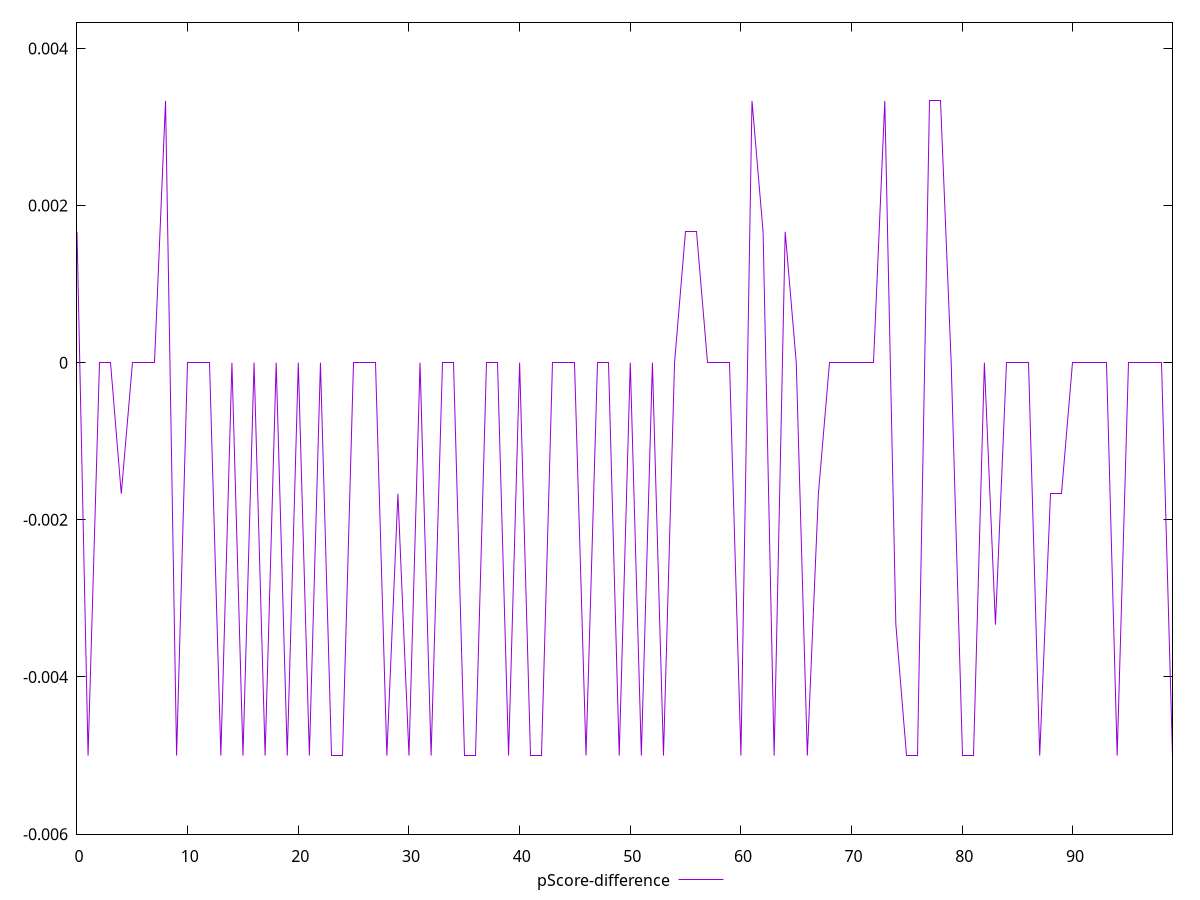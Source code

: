 reset

$pScoreDifference <<EOF
0 0.0016666666666667052
1 -0.0050000000000000044
2 0
3 0
4 -0.0016666666666665941
5 0
6 0
7 0
8 0.0033333333333332993
9 -0.0050000000000000044
10 0
11 0
12 0
13 -0.0050000000000000044
14 0
15 -0.0050000000000000044
16 0
17 -0.0050000000000000044
18 0
19 -0.0050000000000000044
20 0
21 -0.0050000000000000044
22 0
23 -0.0050000000000000044
24 -0.0050000000000000044
25 0
26 0
27 0
28 -0.0050000000000000044
29 -0.0016666666666665941
30 -0.0050000000000000044
31 0
32 -0.0050000000000000044
33 0
34 0
35 -0.0050000000000000044
36 -0.0050000000000000044
37 0
38 0
39 -0.0050000000000000044
40 0
41 -0.0050000000000000044
42 -0.0050000000000000044
43 0
44 0
45 0
46 -0.0050000000000000044
47 0
48 0
49 -0.0050000000000000044
50 0
51 -0.0050000000000000044
52 0
53 -0.0050000000000000044
54 0
55 0.0016666666666665941
56 0.0016666666666667052
57 0
58 0
59 0
60 -0.0050000000000000044
61 0.0033333333333332993
62 0.0016666666666667052
63 -0.0050000000000000044
64 0.0016666666666667052
65 0
66 -0.0050000000000000044
67 -0.0016666666666667052
68 0
69 0
70 0
71 0
72 0
73 0.0033333333333332993
74 -0.0033333333333334103
75 -0.0050000000000000044
76 -0.0050000000000000044
77 0.0033333333333332993
78 0.0033333333333332993
79 0
80 -0.0050000000000000044
81 -0.0050000000000000044
82 0
83 -0.0033333333333332993
84 0
85 0
86 0
87 -0.0050000000000000044
88 -0.0016666666666667052
89 -0.0016666666666665941
90 0
91 0
92 0
93 0
94 -0.0050000000000000044
95 0
96 0
97 0
98 0
99 -0.0050000000000000044
EOF

set key outside below
set xrange [0:99]
set yrange [-0.0060000000000000045:0.004333333333333299]
set trange [-0.0060000000000000045:0.004333333333333299]
set terminal svg size 640, 500 enhanced background rgb 'white'
set output "reprap/unminified-css/samples/pages+cached+noexternal+nomedia/pScore-difference/values.svg"

plot $pScoreDifference title "pScore-difference" with line

reset

